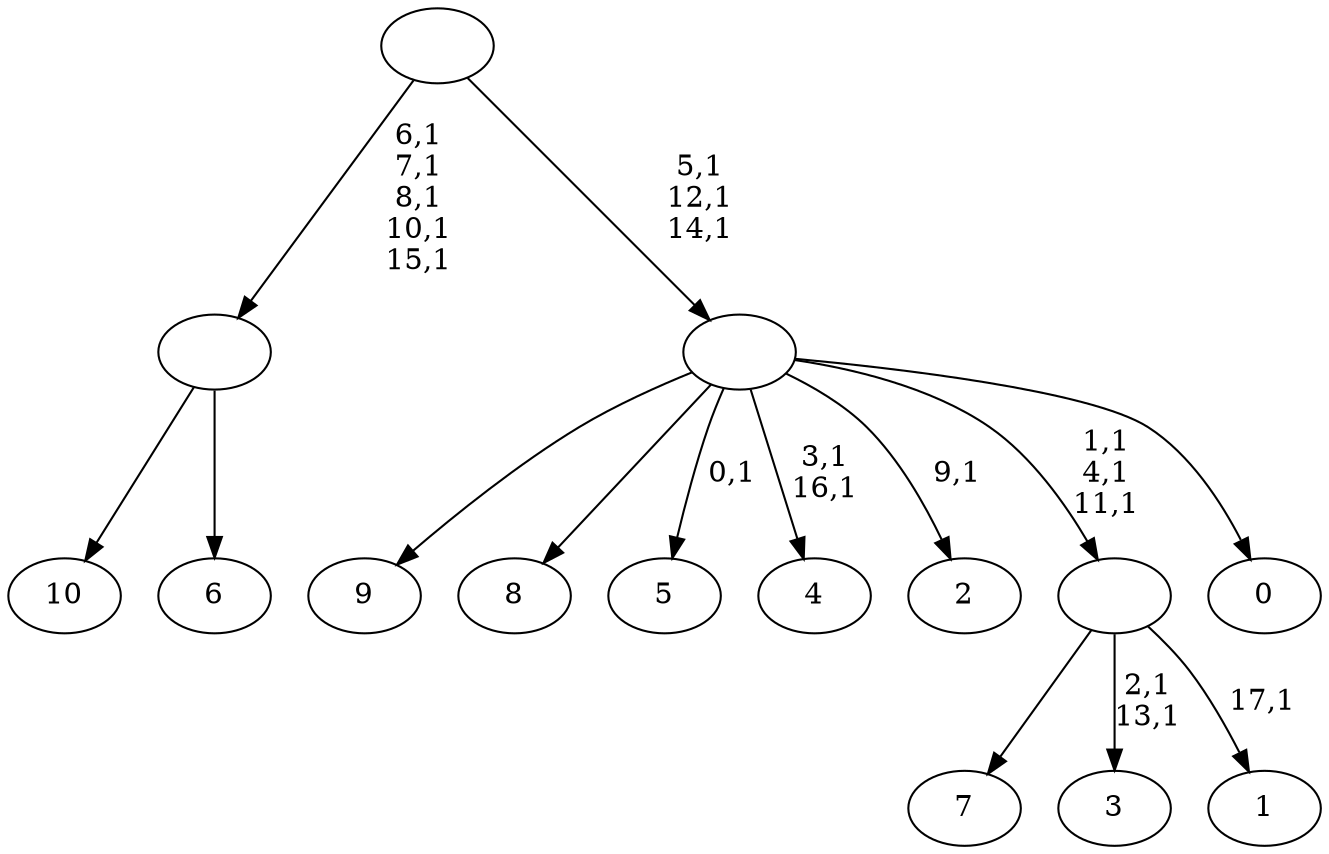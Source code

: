 digraph T {
	29 [label="10"]
	28 [label="9"]
	27 [label="8"]
	26 [label="7"]
	25 [label="6"]
	24 [label=""]
	19 [label="5"]
	17 [label="4"]
	14 [label="3"]
	11 [label="2"]
	9 [label="1"]
	7 [label=""]
	4 [label="0"]
	3 [label=""]
	0 [label=""]
	24 -> 29 [label=""]
	24 -> 25 [label=""]
	7 -> 9 [label="17,1"]
	7 -> 14 [label="2,1\n13,1"]
	7 -> 26 [label=""]
	3 -> 7 [label="1,1\n4,1\n11,1"]
	3 -> 11 [label="9,1"]
	3 -> 17 [label="3,1\n16,1"]
	3 -> 19 [label="0,1"]
	3 -> 28 [label=""]
	3 -> 27 [label=""]
	3 -> 4 [label=""]
	0 -> 3 [label="5,1\n12,1\n14,1"]
	0 -> 24 [label="6,1\n7,1\n8,1\n10,1\n15,1"]
}
